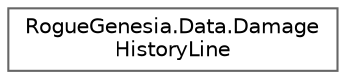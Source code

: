 digraph "Graphical Class Hierarchy"
{
 // LATEX_PDF_SIZE
  bgcolor="transparent";
  edge [fontname=Helvetica,fontsize=10,labelfontname=Helvetica,labelfontsize=10];
  node [fontname=Helvetica,fontsize=10,shape=box,height=0.2,width=0.4];
  rankdir="LR";
  Node0 [label="RogueGenesia.Data.Damage\lHistoryLine",height=0.2,width=0.4,color="grey40", fillcolor="white", style="filled",URL="$class_rogue_genesia_1_1_data_1_1_damage_history_line.html",tooltip=" "];
}
